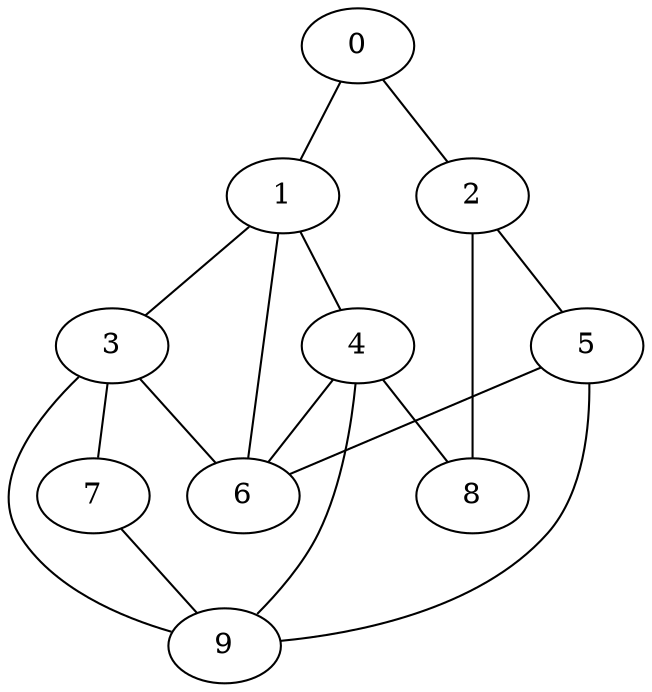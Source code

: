 
graph graphname {
    0 -- 1
0 -- 2
1 -- 3
1 -- 4
1 -- 6
2 -- 5
2 -- 8
3 -- 6
3 -- 7
3 -- 9
4 -- 8
4 -- 9
4 -- 6
5 -- 9
5 -- 6
7 -- 9

}
